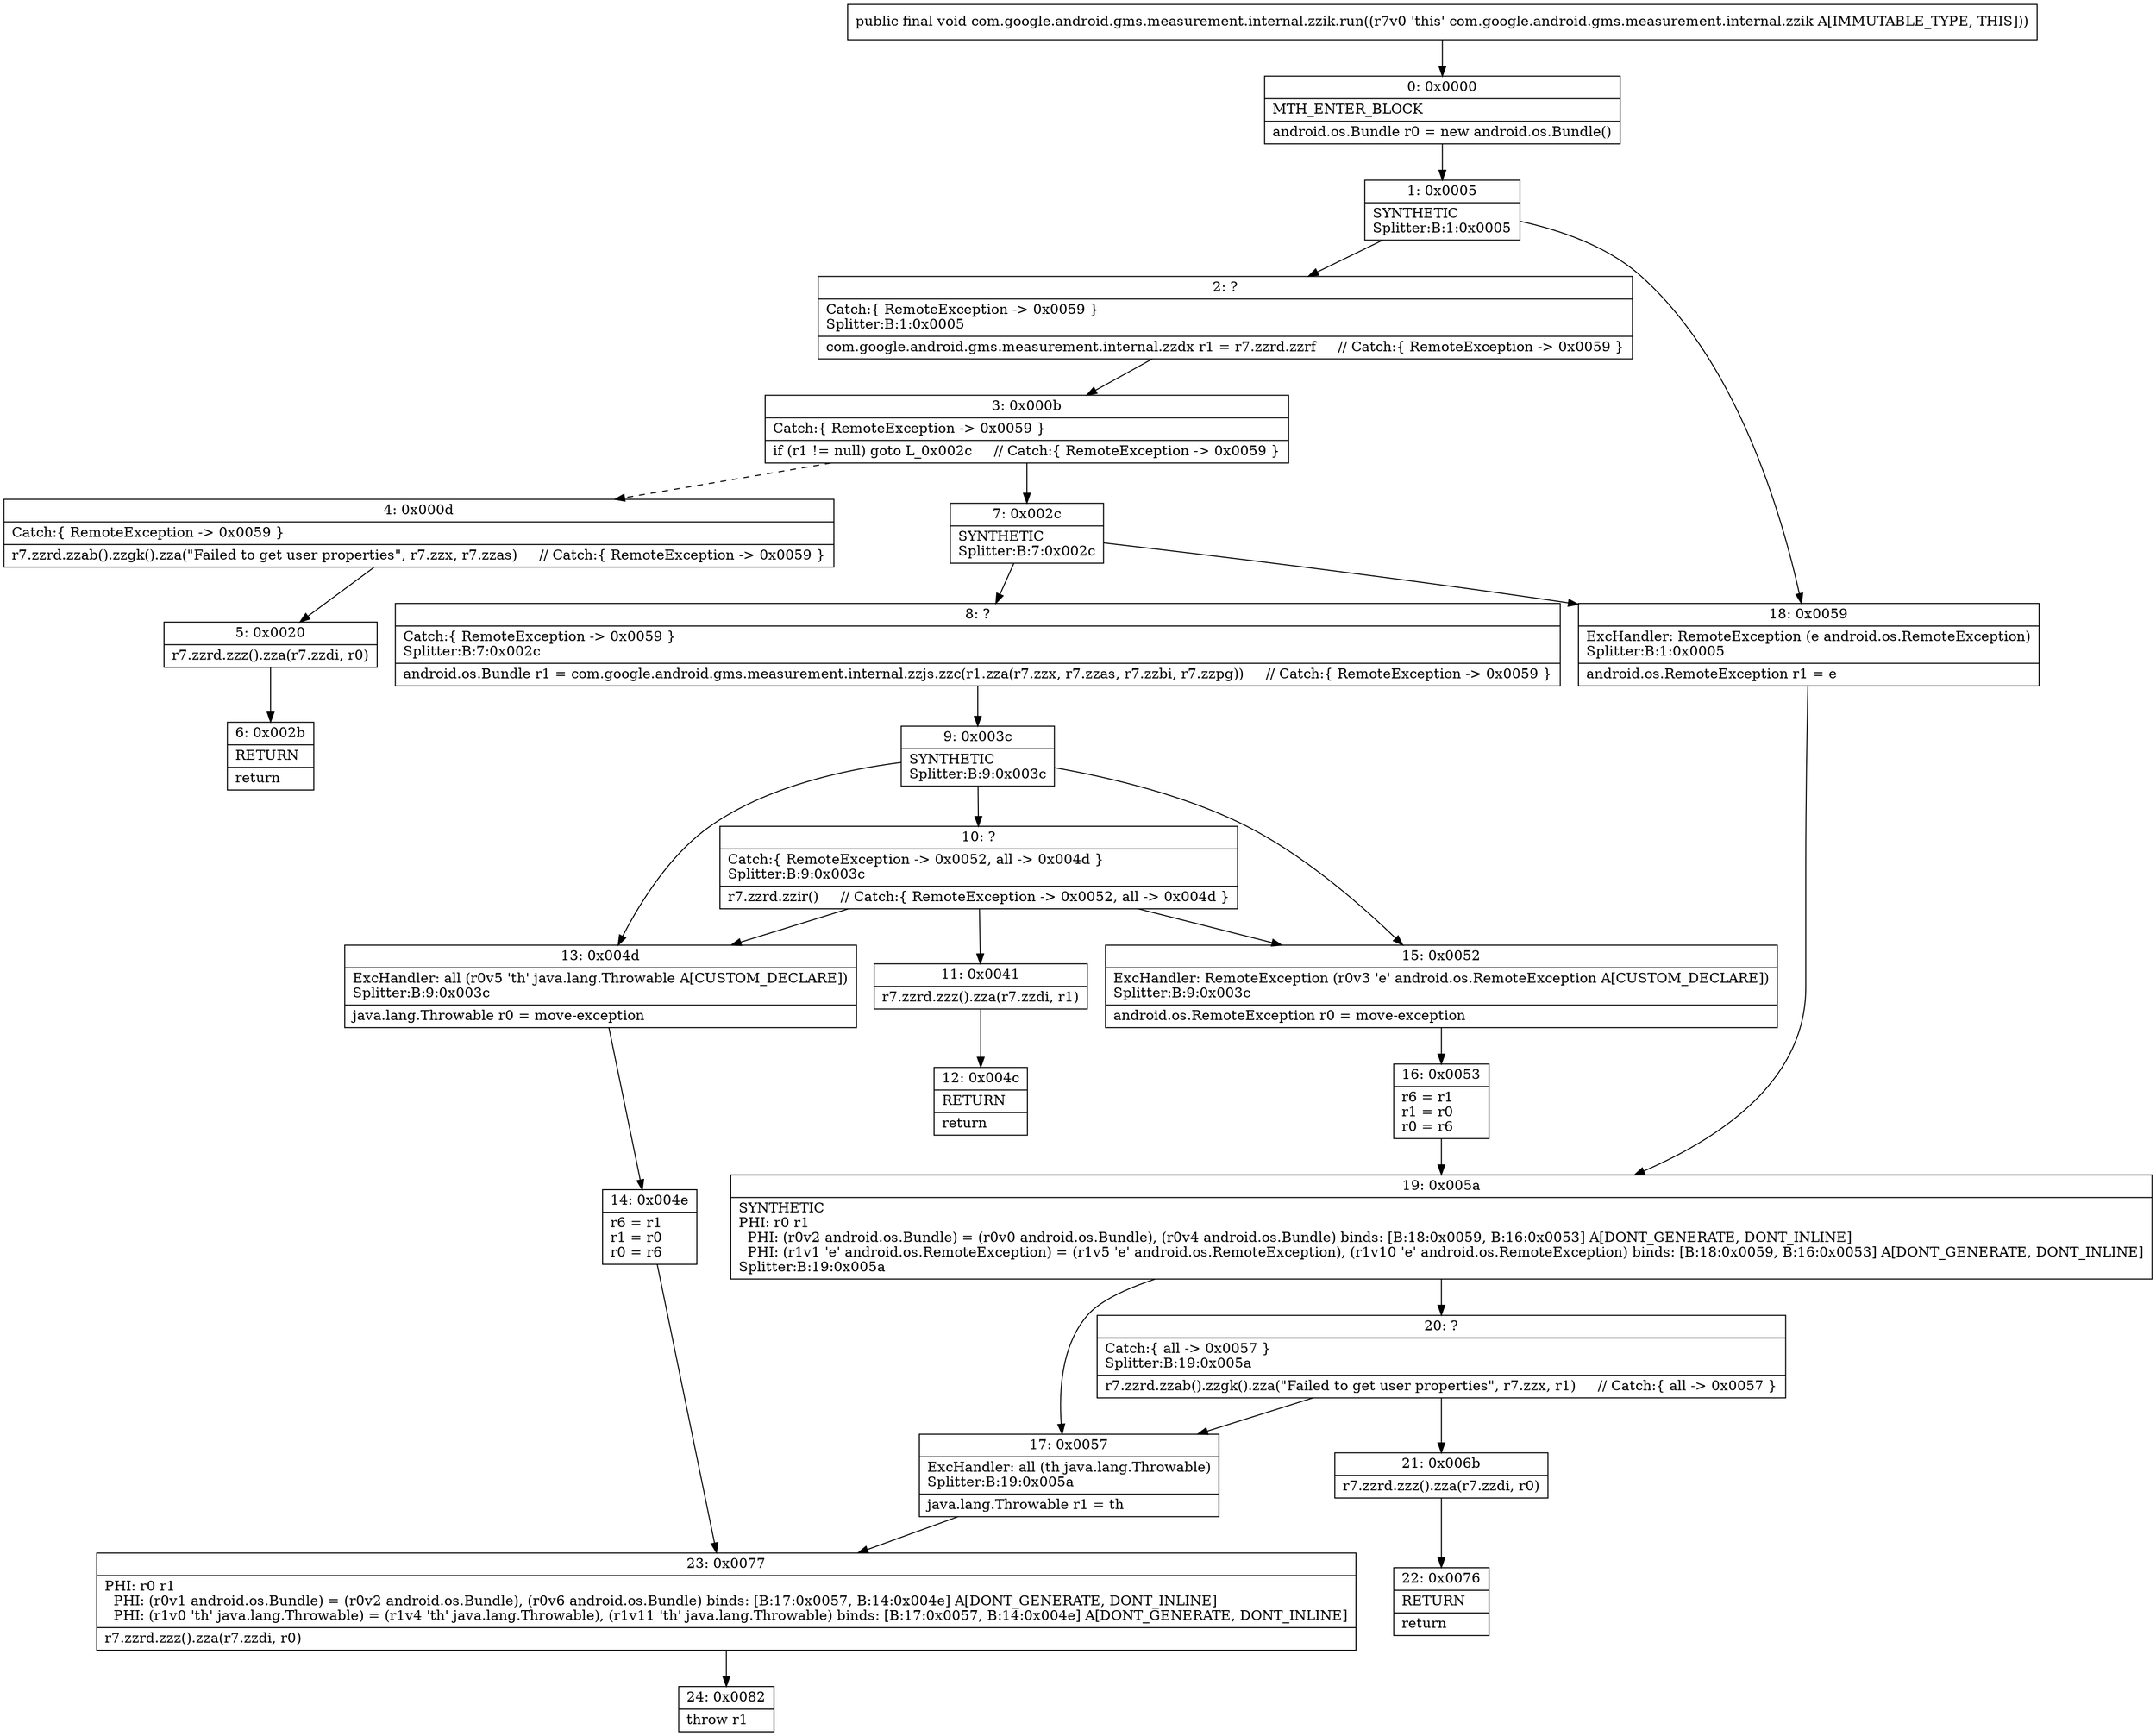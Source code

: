 digraph "CFG forcom.google.android.gms.measurement.internal.zzik.run()V" {
Node_0 [shape=record,label="{0\:\ 0x0000|MTH_ENTER_BLOCK\l|android.os.Bundle r0 = new android.os.Bundle()\l}"];
Node_1 [shape=record,label="{1\:\ 0x0005|SYNTHETIC\lSplitter:B:1:0x0005\l}"];
Node_2 [shape=record,label="{2\:\ ?|Catch:\{ RemoteException \-\> 0x0059 \}\lSplitter:B:1:0x0005\l|com.google.android.gms.measurement.internal.zzdx r1 = r7.zzrd.zzrf     \/\/ Catch:\{ RemoteException \-\> 0x0059 \}\l}"];
Node_3 [shape=record,label="{3\:\ 0x000b|Catch:\{ RemoteException \-\> 0x0059 \}\l|if (r1 != null) goto L_0x002c     \/\/ Catch:\{ RemoteException \-\> 0x0059 \}\l}"];
Node_4 [shape=record,label="{4\:\ 0x000d|Catch:\{ RemoteException \-\> 0x0059 \}\l|r7.zzrd.zzab().zzgk().zza(\"Failed to get user properties\", r7.zzx, r7.zzas)     \/\/ Catch:\{ RemoteException \-\> 0x0059 \}\l}"];
Node_5 [shape=record,label="{5\:\ 0x0020|r7.zzrd.zzz().zza(r7.zzdi, r0)\l}"];
Node_6 [shape=record,label="{6\:\ 0x002b|RETURN\l|return\l}"];
Node_7 [shape=record,label="{7\:\ 0x002c|SYNTHETIC\lSplitter:B:7:0x002c\l}"];
Node_8 [shape=record,label="{8\:\ ?|Catch:\{ RemoteException \-\> 0x0059 \}\lSplitter:B:7:0x002c\l|android.os.Bundle r1 = com.google.android.gms.measurement.internal.zzjs.zzc(r1.zza(r7.zzx, r7.zzas, r7.zzbi, r7.zzpg))     \/\/ Catch:\{ RemoteException \-\> 0x0059 \}\l}"];
Node_9 [shape=record,label="{9\:\ 0x003c|SYNTHETIC\lSplitter:B:9:0x003c\l}"];
Node_10 [shape=record,label="{10\:\ ?|Catch:\{ RemoteException \-\> 0x0052, all \-\> 0x004d \}\lSplitter:B:9:0x003c\l|r7.zzrd.zzir()     \/\/ Catch:\{ RemoteException \-\> 0x0052, all \-\> 0x004d \}\l}"];
Node_11 [shape=record,label="{11\:\ 0x0041|r7.zzrd.zzz().zza(r7.zzdi, r1)\l}"];
Node_12 [shape=record,label="{12\:\ 0x004c|RETURN\l|return\l}"];
Node_13 [shape=record,label="{13\:\ 0x004d|ExcHandler: all (r0v5 'th' java.lang.Throwable A[CUSTOM_DECLARE])\lSplitter:B:9:0x003c\l|java.lang.Throwable r0 = move\-exception\l}"];
Node_14 [shape=record,label="{14\:\ 0x004e|r6 = r1\lr1 = r0\lr0 = r6\l}"];
Node_15 [shape=record,label="{15\:\ 0x0052|ExcHandler: RemoteException (r0v3 'e' android.os.RemoteException A[CUSTOM_DECLARE])\lSplitter:B:9:0x003c\l|android.os.RemoteException r0 = move\-exception\l}"];
Node_16 [shape=record,label="{16\:\ 0x0053|r6 = r1\lr1 = r0\lr0 = r6\l}"];
Node_17 [shape=record,label="{17\:\ 0x0057|ExcHandler: all (th java.lang.Throwable)\lSplitter:B:19:0x005a\l|java.lang.Throwable r1 = th\l}"];
Node_18 [shape=record,label="{18\:\ 0x0059|ExcHandler: RemoteException (e android.os.RemoteException)\lSplitter:B:1:0x0005\l|android.os.RemoteException r1 = e\l}"];
Node_19 [shape=record,label="{19\:\ 0x005a|SYNTHETIC\lPHI: r0 r1 \l  PHI: (r0v2 android.os.Bundle) = (r0v0 android.os.Bundle), (r0v4 android.os.Bundle) binds: [B:18:0x0059, B:16:0x0053] A[DONT_GENERATE, DONT_INLINE]\l  PHI: (r1v1 'e' android.os.RemoteException) = (r1v5 'e' android.os.RemoteException), (r1v10 'e' android.os.RemoteException) binds: [B:18:0x0059, B:16:0x0053] A[DONT_GENERATE, DONT_INLINE]\lSplitter:B:19:0x005a\l}"];
Node_20 [shape=record,label="{20\:\ ?|Catch:\{ all \-\> 0x0057 \}\lSplitter:B:19:0x005a\l|r7.zzrd.zzab().zzgk().zza(\"Failed to get user properties\", r7.zzx, r1)     \/\/ Catch:\{ all \-\> 0x0057 \}\l}"];
Node_21 [shape=record,label="{21\:\ 0x006b|r7.zzrd.zzz().zza(r7.zzdi, r0)\l}"];
Node_22 [shape=record,label="{22\:\ 0x0076|RETURN\l|return\l}"];
Node_23 [shape=record,label="{23\:\ 0x0077|PHI: r0 r1 \l  PHI: (r0v1 android.os.Bundle) = (r0v2 android.os.Bundle), (r0v6 android.os.Bundle) binds: [B:17:0x0057, B:14:0x004e] A[DONT_GENERATE, DONT_INLINE]\l  PHI: (r1v0 'th' java.lang.Throwable) = (r1v4 'th' java.lang.Throwable), (r1v11 'th' java.lang.Throwable) binds: [B:17:0x0057, B:14:0x004e] A[DONT_GENERATE, DONT_INLINE]\l|r7.zzrd.zzz().zza(r7.zzdi, r0)\l}"];
Node_24 [shape=record,label="{24\:\ 0x0082|throw r1\l}"];
MethodNode[shape=record,label="{public final void com.google.android.gms.measurement.internal.zzik.run((r7v0 'this' com.google.android.gms.measurement.internal.zzik A[IMMUTABLE_TYPE, THIS])) }"];
MethodNode -> Node_0;
Node_0 -> Node_1;
Node_1 -> Node_2;
Node_1 -> Node_18;
Node_2 -> Node_3;
Node_3 -> Node_4[style=dashed];
Node_3 -> Node_7;
Node_4 -> Node_5;
Node_5 -> Node_6;
Node_7 -> Node_8;
Node_7 -> Node_18;
Node_8 -> Node_9;
Node_9 -> Node_10;
Node_9 -> Node_15;
Node_9 -> Node_13;
Node_10 -> Node_11;
Node_10 -> Node_15;
Node_10 -> Node_13;
Node_11 -> Node_12;
Node_13 -> Node_14;
Node_14 -> Node_23;
Node_15 -> Node_16;
Node_16 -> Node_19;
Node_17 -> Node_23;
Node_18 -> Node_19;
Node_19 -> Node_20;
Node_19 -> Node_17;
Node_20 -> Node_21;
Node_20 -> Node_17;
Node_21 -> Node_22;
Node_23 -> Node_24;
}

